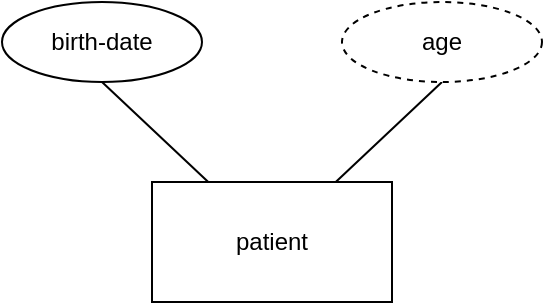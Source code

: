 <mxfile>
    <diagram id="xaEyN-xRe_FyhjG6tCta" name="Page-1">
        <mxGraphModel dx="517" dy="287" grid="1" gridSize="10" guides="1" tooltips="1" connect="1" arrows="1" fold="1" page="1" pageScale="1" pageWidth="850" pageHeight="1100" math="0" shadow="0">
            <root>
                <mxCell id="0"/>
                <mxCell id="1" parent="0"/>
                <mxCell id="4" style="edgeStyle=none;html=1;entryX=0.5;entryY=1;entryDx=0;entryDy=0;endArrow=none;endFill=0;" parent="1" source="2" target="3" edge="1">
                    <mxGeometry relative="1" as="geometry"/>
                </mxCell>
                <mxCell id="6" style="edgeStyle=none;html=1;entryX=0.5;entryY=1;entryDx=0;entryDy=0;endArrow=none;endFill=0;" edge="1" parent="1" source="2" target="5">
                    <mxGeometry relative="1" as="geometry"/>
                </mxCell>
                <mxCell id="2" value="patient" style="rounded=0;whiteSpace=wrap;html=1;" parent="1" vertex="1">
                    <mxGeometry x="305" y="180" width="120" height="60" as="geometry"/>
                </mxCell>
                <mxCell id="3" value="age" style="ellipse;whiteSpace=wrap;html=1;align=center;dashed=1;" parent="1" vertex="1">
                    <mxGeometry x="400" y="90" width="100" height="40" as="geometry"/>
                </mxCell>
                <mxCell id="5" value="birth-date" style="ellipse;whiteSpace=wrap;html=1;align=center;" vertex="1" parent="1">
                    <mxGeometry x="230" y="90" width="100" height="40" as="geometry"/>
                </mxCell>
            </root>
        </mxGraphModel>
    </diagram>
</mxfile>